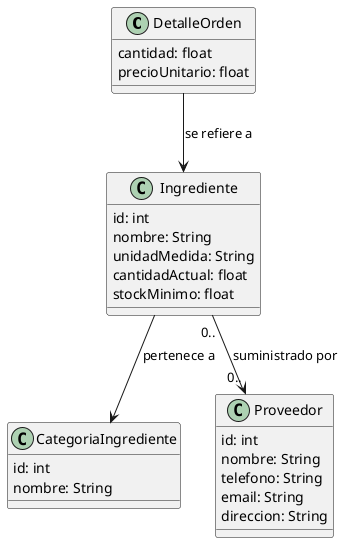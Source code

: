 @startuml
    class DetalleOrden {
            
        cantidad: float
        precioUnitario: float
    }
    
    class Ingrediente {
            
        id: int
        nombre: String
        unidadMedida: String
        cantidadActual: float
        stockMinimo: float
    }

    class CategoriaIngrediente {
            
        id: int
        nombre: String
    }
        
    class Proveedor {
            
        id: int
        nombre: String
        telefono: String
        email: String
        direccion: String
    }

    Ingrediente --> CategoriaIngrediente : pertenece a
    Ingrediente "0.." --> "0.." Proveedor : suministrado por
    DetalleOrden --> Ingrediente : se refiere a
@enduml